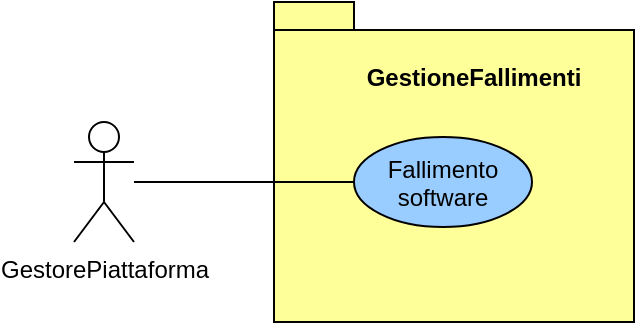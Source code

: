 <mxfile version="13.10.9" type="device"><diagram id="sOX-0VRqLV9DKSzBRUYY" name="Page-1"><mxGraphModel dx="1038" dy="624" grid="1" gridSize="10" guides="1" tooltips="1" connect="1" arrows="1" fold="1" page="1" pageScale="1" pageWidth="827" pageHeight="1169" math="0" shadow="0"><root><mxCell id="0"/><mxCell id="1" parent="0"/><mxCell id="MDJPHByRnOZ3CbCX7BdI-1" value="GestorePiattaforma" style="shape=umlActor;verticalLabelPosition=bottom;verticalAlign=top;html=1;outlineConnect=0;" parent="1" vertex="1"><mxGeometry x="200" y="70" width="30" height="60" as="geometry"/></mxCell><mxCell id="MDJPHByRnOZ3CbCX7BdI-2" value="" style="shape=folder;fontStyle=1;spacingTop=10;tabWidth=40;tabHeight=14;tabPosition=left;html=1;fillColor=#FFFF99;" parent="1" vertex="1"><mxGeometry x="300" y="10" width="180" height="160" as="geometry"/></mxCell><mxCell id="MDJPHByRnOZ3CbCX7BdI-3" value="Fallimento&#10;software" style="ellipse;fillColor=#99CCFF;" parent="1" vertex="1"><mxGeometry x="340" y="77.5" width="89" height="45" as="geometry"/></mxCell><mxCell id="MDJPHByRnOZ3CbCX7BdI-5" value="GestioneFallimenti" style="text;align=center;fontStyle=1;verticalAlign=middle;spacingLeft=3;spacingRight=3;strokeColor=none;rotatable=0;points=[[0,0.5],[1,0.5]];portConstraint=eastwest;" parent="1" vertex="1"><mxGeometry x="360" y="34" width="80" height="26" as="geometry"/></mxCell><mxCell id="MDJPHByRnOZ3CbCX7BdI-13" value="" style="endArrow=none;html=1;fontColor=#000000;entryX=0;entryY=0.5;entryDx=0;entryDy=0;" parent="1" source="MDJPHByRnOZ3CbCX7BdI-1" target="MDJPHByRnOZ3CbCX7BdI-3" edge="1"><mxGeometry width="50" height="50" relative="1" as="geometry"><mxPoint x="200" y="240" as="sourcePoint"/><mxPoint x="250" y="190" as="targetPoint"/></mxGeometry></mxCell></root></mxGraphModel></diagram></mxfile>